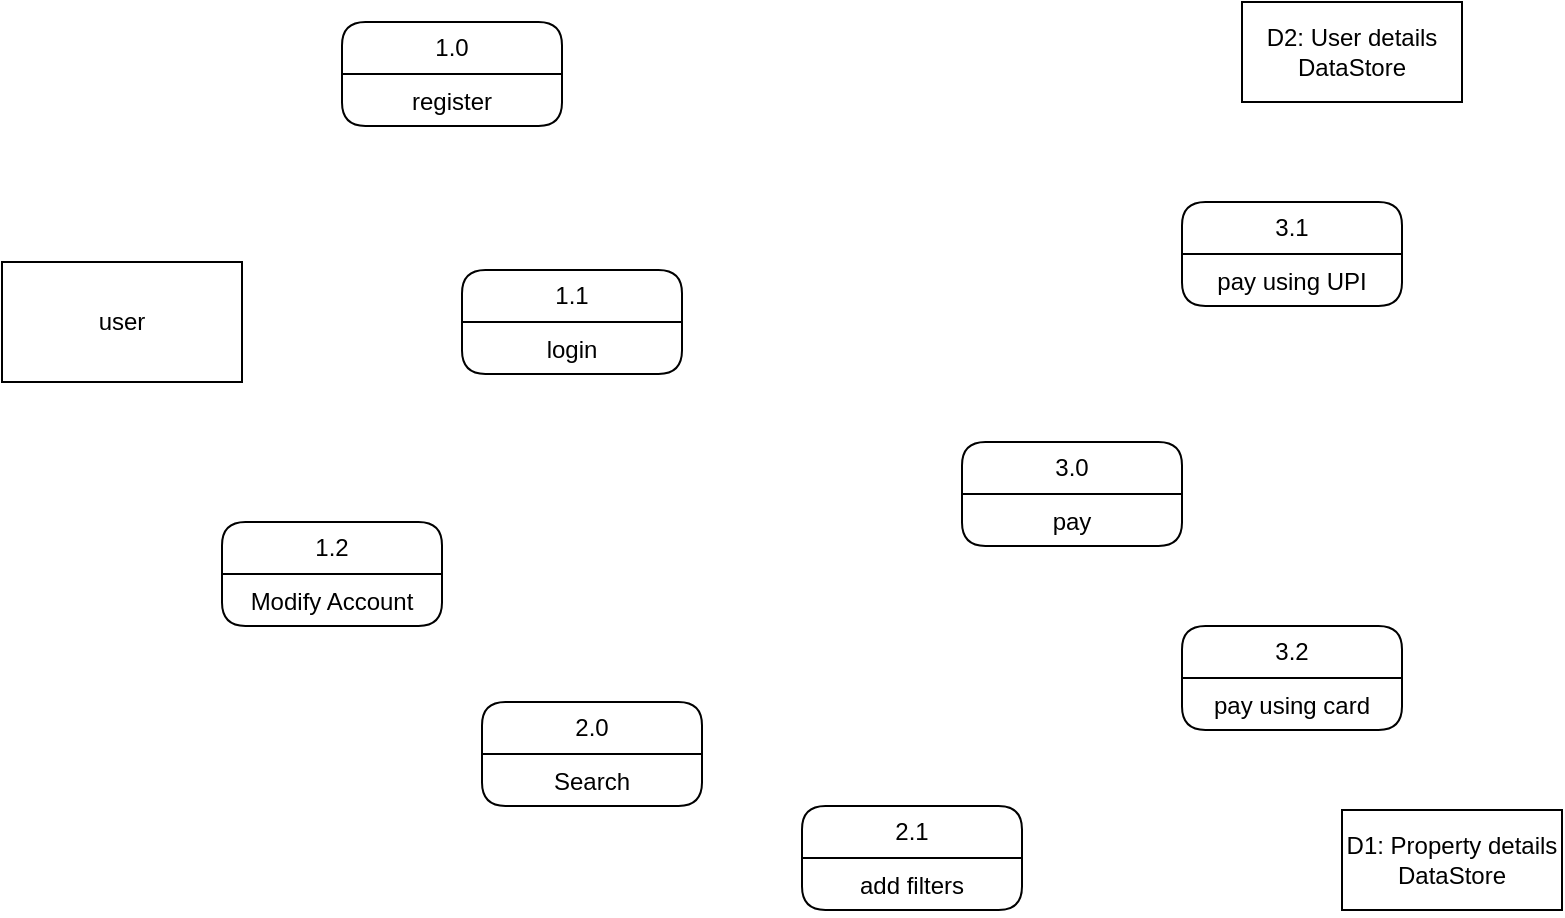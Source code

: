 <mxfile version="23.1.1" type="github">
  <diagram name="Page-1" id="HhVnLrRgJdS6RBluf7-d">
    <mxGraphModel dx="1050" dy="605" grid="1" gridSize="10" guides="1" tooltips="1" connect="1" arrows="1" fold="1" page="1" pageScale="1" pageWidth="1600" pageHeight="1200" math="0" shadow="0">
      <root>
        <mxCell id="0" />
        <mxCell id="1" parent="0" />
        <mxCell id="RzOlFjbawpft9Q3hgGmu-1" value="user" style="rounded=0;whiteSpace=wrap;html=1;" vertex="1" parent="1">
          <mxGeometry x="120" y="170" width="120" height="60" as="geometry" />
        </mxCell>
        <mxCell id="RzOlFjbawpft9Q3hgGmu-5" value="1.0" style="swimlane;fontStyle=0;childLayout=stackLayout;horizontal=1;startSize=26;fillColor=none;horizontalStack=0;resizeParent=1;resizeParentMax=0;resizeLast=0;collapsible=1;marginBottom=0;whiteSpace=wrap;html=1;rounded=1;" vertex="1" parent="1">
          <mxGeometry x="290" y="50" width="110" height="52" as="geometry" />
        </mxCell>
        <mxCell id="RzOlFjbawpft9Q3hgGmu-6" value="register" style="text;strokeColor=none;fillColor=none;align=center;verticalAlign=top;spacingLeft=4;spacingRight=4;overflow=hidden;rotatable=0;points=[[0,0.5],[1,0.5]];portConstraint=eastwest;whiteSpace=wrap;html=1;" vertex="1" parent="RzOlFjbawpft9Q3hgGmu-5">
          <mxGeometry y="26" width="110" height="26" as="geometry" />
        </mxCell>
        <mxCell id="RzOlFjbawpft9Q3hgGmu-9" value="1.1" style="swimlane;fontStyle=0;childLayout=stackLayout;horizontal=1;startSize=26;fillColor=none;horizontalStack=0;resizeParent=1;resizeParentMax=0;resizeLast=0;collapsible=1;marginBottom=0;whiteSpace=wrap;html=1;rounded=1;" vertex="1" parent="1">
          <mxGeometry x="350" y="174" width="110" height="52" as="geometry" />
        </mxCell>
        <mxCell id="RzOlFjbawpft9Q3hgGmu-10" value="login" style="text;strokeColor=none;fillColor=none;align=center;verticalAlign=top;spacingLeft=4;spacingRight=4;overflow=hidden;rotatable=0;points=[[0,0.5],[1,0.5]];portConstraint=eastwest;whiteSpace=wrap;html=1;" vertex="1" parent="RzOlFjbawpft9Q3hgGmu-9">
          <mxGeometry y="26" width="110" height="26" as="geometry" />
        </mxCell>
        <mxCell id="RzOlFjbawpft9Q3hgGmu-11" value="1.2" style="swimlane;fontStyle=0;childLayout=stackLayout;horizontal=1;startSize=26;fillColor=none;horizontalStack=0;resizeParent=1;resizeParentMax=0;resizeLast=0;collapsible=1;marginBottom=0;whiteSpace=wrap;html=1;rounded=1;" vertex="1" parent="1">
          <mxGeometry x="230" y="300" width="110" height="52" as="geometry" />
        </mxCell>
        <mxCell id="RzOlFjbawpft9Q3hgGmu-12" value="Modify Account" style="text;strokeColor=none;fillColor=none;align=center;verticalAlign=top;spacingLeft=4;spacingRight=4;overflow=hidden;rotatable=0;points=[[0,0.5],[1,0.5]];portConstraint=eastwest;whiteSpace=wrap;html=1;" vertex="1" parent="RzOlFjbawpft9Q3hgGmu-11">
          <mxGeometry y="26" width="110" height="26" as="geometry" />
        </mxCell>
        <mxCell id="RzOlFjbawpft9Q3hgGmu-13" value="2.0" style="swimlane;fontStyle=0;childLayout=stackLayout;horizontal=1;startSize=26;fillColor=none;horizontalStack=0;resizeParent=1;resizeParentMax=0;resizeLast=0;collapsible=1;marginBottom=0;whiteSpace=wrap;html=1;rounded=1;" vertex="1" parent="1">
          <mxGeometry x="360" y="390" width="110" height="52" as="geometry" />
        </mxCell>
        <mxCell id="RzOlFjbawpft9Q3hgGmu-14" value="Search" style="text;strokeColor=none;fillColor=none;align=center;verticalAlign=top;spacingLeft=4;spacingRight=4;overflow=hidden;rotatable=0;points=[[0,0.5],[1,0.5]];portConstraint=eastwest;whiteSpace=wrap;html=1;" vertex="1" parent="RzOlFjbawpft9Q3hgGmu-13">
          <mxGeometry y="26" width="110" height="26" as="geometry" />
        </mxCell>
        <mxCell id="RzOlFjbawpft9Q3hgGmu-15" value="2.1" style="swimlane;fontStyle=0;childLayout=stackLayout;horizontal=1;startSize=26;fillColor=none;horizontalStack=0;resizeParent=1;resizeParentMax=0;resizeLast=0;collapsible=1;marginBottom=0;whiteSpace=wrap;html=1;rounded=1;" vertex="1" parent="1">
          <mxGeometry x="520" y="442" width="110" height="52" as="geometry" />
        </mxCell>
        <mxCell id="RzOlFjbawpft9Q3hgGmu-16" value="add filters" style="text;strokeColor=none;fillColor=none;align=center;verticalAlign=top;spacingLeft=4;spacingRight=4;overflow=hidden;rotatable=0;points=[[0,0.5],[1,0.5]];portConstraint=eastwest;whiteSpace=wrap;html=1;" vertex="1" parent="RzOlFjbawpft9Q3hgGmu-15">
          <mxGeometry y="26" width="110" height="26" as="geometry" />
        </mxCell>
        <mxCell id="RzOlFjbawpft9Q3hgGmu-17" value="3.0" style="swimlane;fontStyle=0;childLayout=stackLayout;horizontal=1;startSize=26;fillColor=none;horizontalStack=0;resizeParent=1;resizeParentMax=0;resizeLast=0;collapsible=1;marginBottom=0;whiteSpace=wrap;html=1;rounded=1;" vertex="1" parent="1">
          <mxGeometry x="600" y="260" width="110" height="52" as="geometry" />
        </mxCell>
        <mxCell id="RzOlFjbawpft9Q3hgGmu-18" value="pay" style="text;strokeColor=none;fillColor=none;align=center;verticalAlign=top;spacingLeft=4;spacingRight=4;overflow=hidden;rotatable=0;points=[[0,0.5],[1,0.5]];portConstraint=eastwest;whiteSpace=wrap;html=1;" vertex="1" parent="RzOlFjbawpft9Q3hgGmu-17">
          <mxGeometry y="26" width="110" height="26" as="geometry" />
        </mxCell>
        <mxCell id="RzOlFjbawpft9Q3hgGmu-19" value="3.1" style="swimlane;fontStyle=0;childLayout=stackLayout;horizontal=1;startSize=26;fillColor=none;horizontalStack=0;resizeParent=1;resizeParentMax=0;resizeLast=0;collapsible=1;marginBottom=0;whiteSpace=wrap;html=1;rounded=1;" vertex="1" parent="1">
          <mxGeometry x="710" y="140" width="110" height="52" as="geometry" />
        </mxCell>
        <mxCell id="RzOlFjbawpft9Q3hgGmu-20" value="pay using UPI" style="text;strokeColor=none;fillColor=none;align=center;verticalAlign=top;spacingLeft=4;spacingRight=4;overflow=hidden;rotatable=0;points=[[0,0.5],[1,0.5]];portConstraint=eastwest;whiteSpace=wrap;html=1;" vertex="1" parent="RzOlFjbawpft9Q3hgGmu-19">
          <mxGeometry y="26" width="110" height="26" as="geometry" />
        </mxCell>
        <mxCell id="RzOlFjbawpft9Q3hgGmu-21" value="3.2" style="swimlane;fontStyle=0;childLayout=stackLayout;horizontal=1;startSize=26;fillColor=none;horizontalStack=0;resizeParent=1;resizeParentMax=0;resizeLast=0;collapsible=1;marginBottom=0;whiteSpace=wrap;html=1;rounded=1;" vertex="1" parent="1">
          <mxGeometry x="710" y="352" width="110" height="52" as="geometry" />
        </mxCell>
        <mxCell id="RzOlFjbawpft9Q3hgGmu-22" value="pay using card" style="text;strokeColor=none;fillColor=none;align=center;verticalAlign=top;spacingLeft=4;spacingRight=4;overflow=hidden;rotatable=0;points=[[0,0.5],[1,0.5]];portConstraint=eastwest;whiteSpace=wrap;html=1;" vertex="1" parent="RzOlFjbawpft9Q3hgGmu-21">
          <mxGeometry y="26" width="110" height="26" as="geometry" />
        </mxCell>
        <mxCell id="RzOlFjbawpft9Q3hgGmu-23" value="D1: Property details DataStore" style="html=1;whiteSpace=wrap;" vertex="1" parent="1">
          <mxGeometry x="790" y="444" width="110" height="50" as="geometry" />
        </mxCell>
        <mxCell id="RzOlFjbawpft9Q3hgGmu-24" value="D2: User details DataStore" style="html=1;whiteSpace=wrap;" vertex="1" parent="1">
          <mxGeometry x="740" y="40" width="110" height="50" as="geometry" />
        </mxCell>
      </root>
    </mxGraphModel>
  </diagram>
</mxfile>
